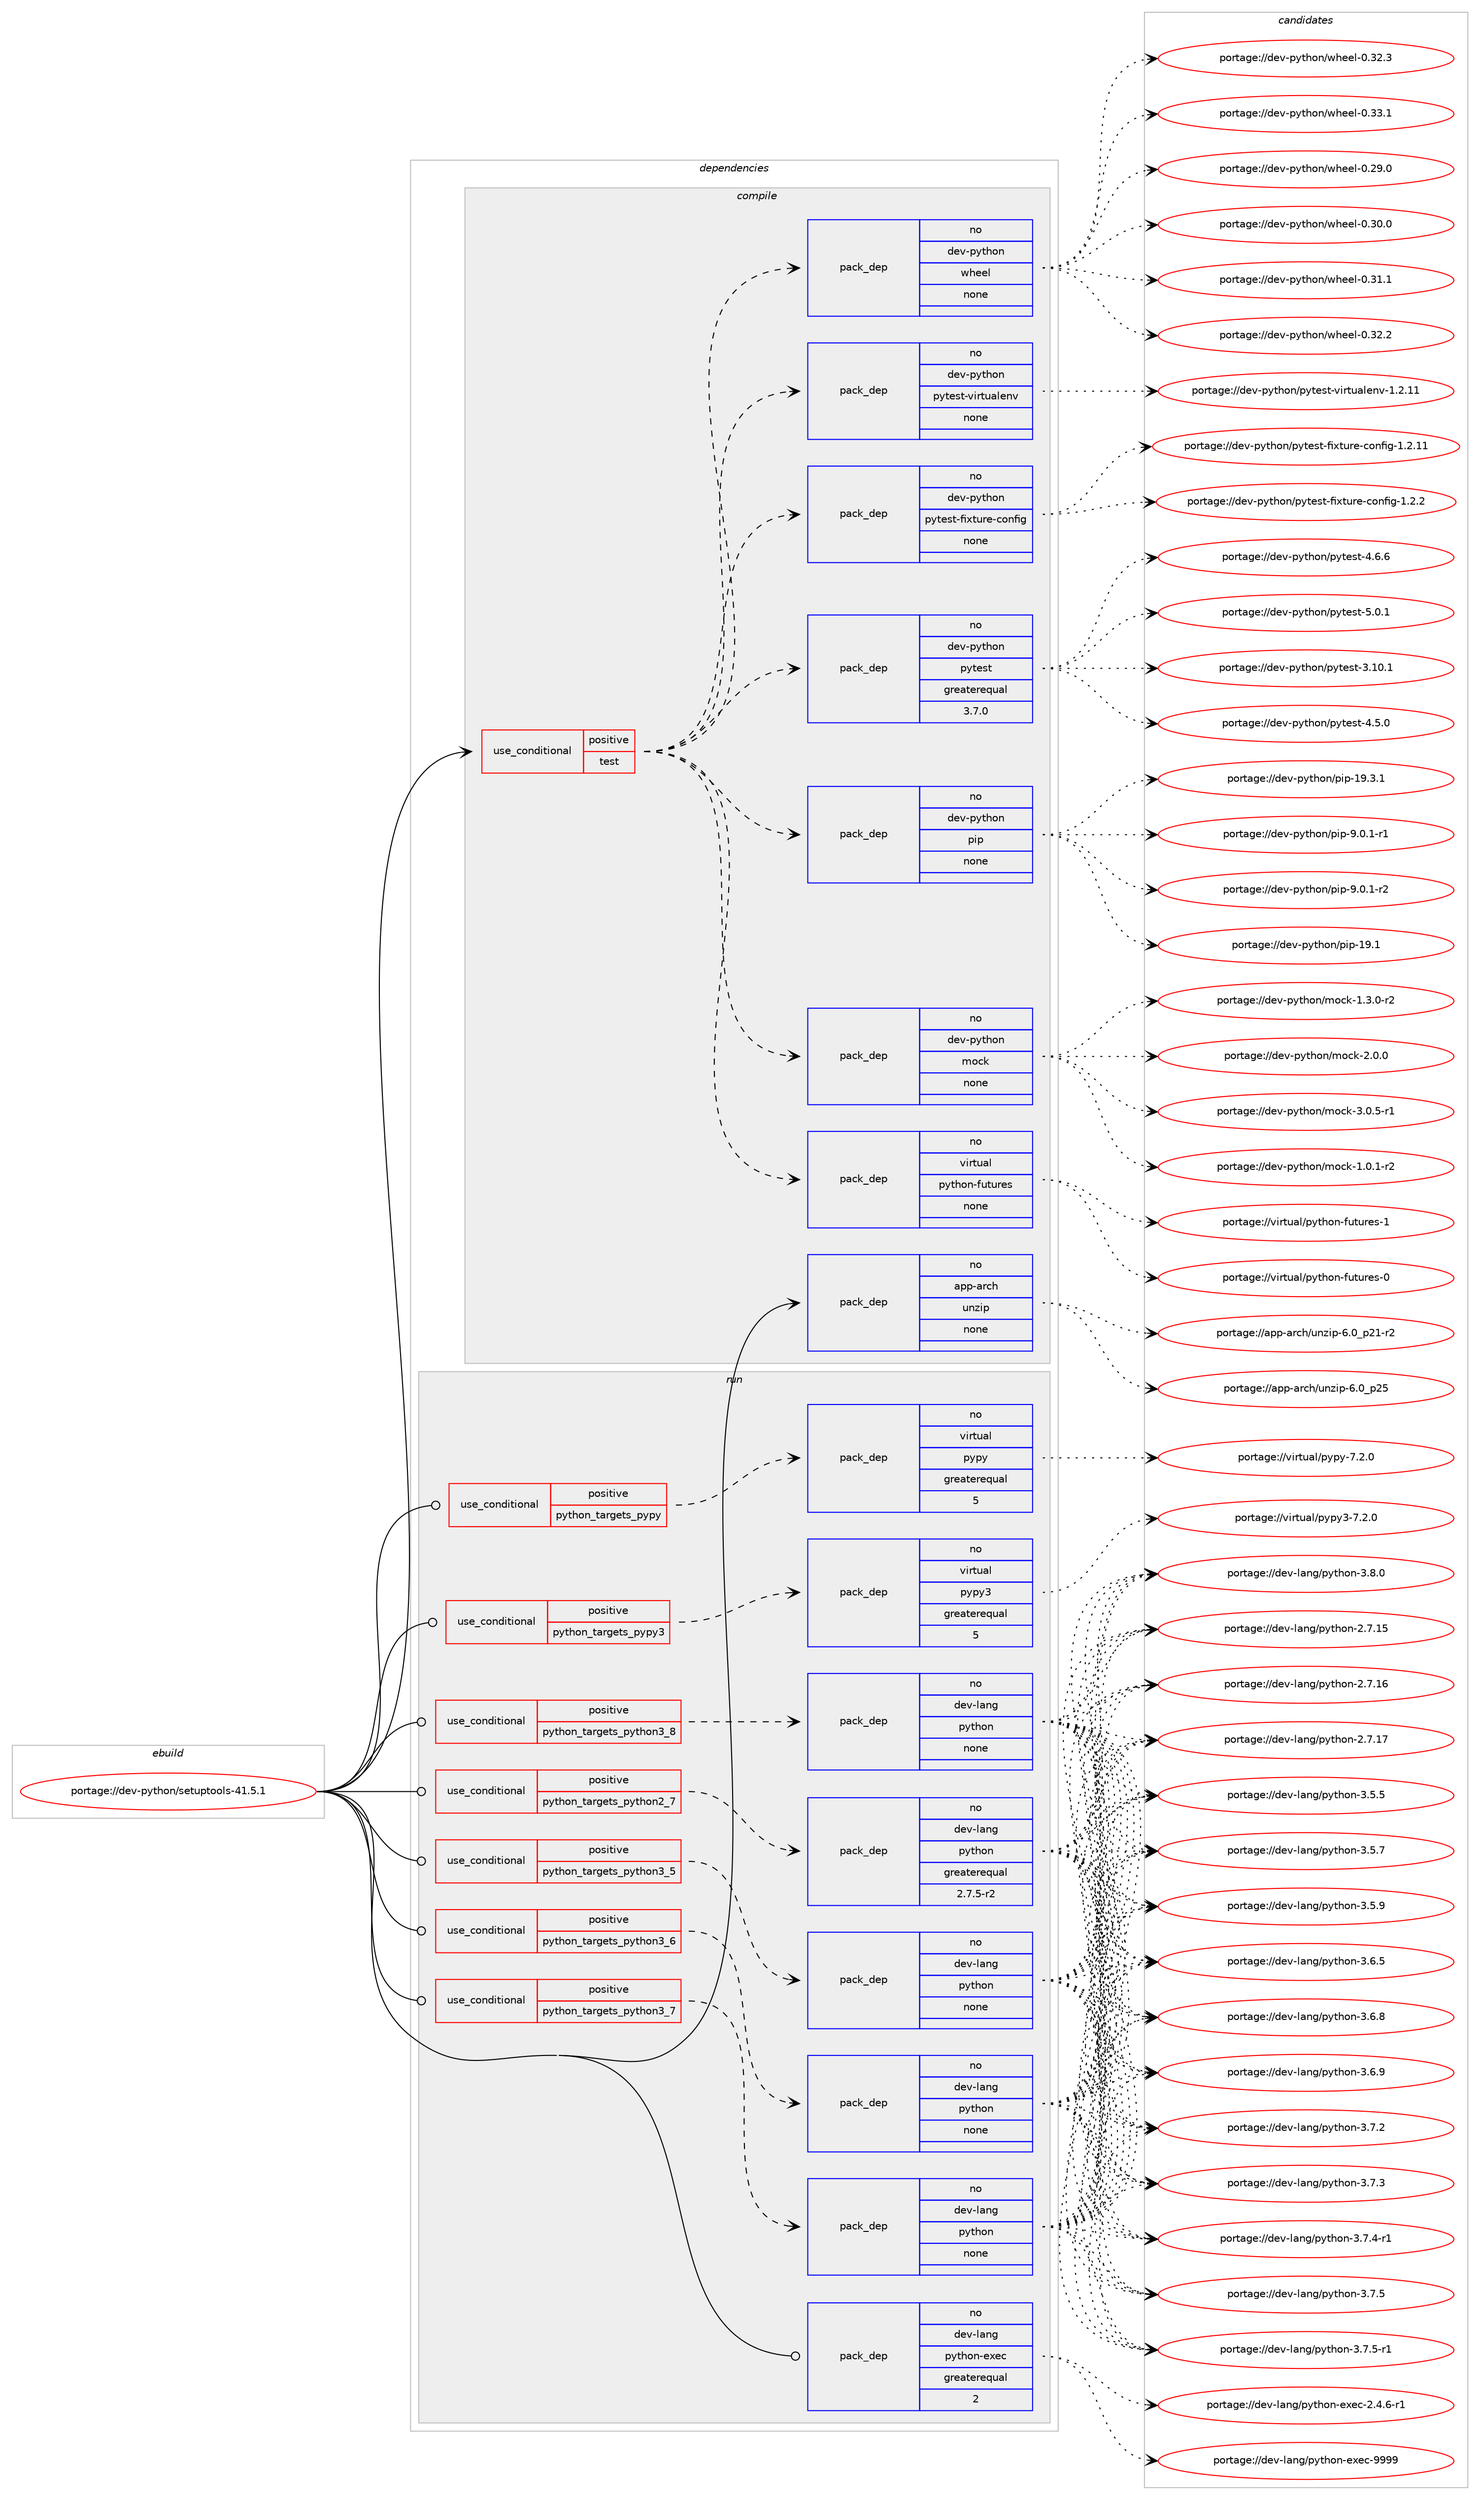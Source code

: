 digraph prolog {

# *************
# Graph options
# *************

newrank=true;
concentrate=true;
compound=true;
graph [rankdir=LR,fontname=Helvetica,fontsize=10,ranksep=1.5];#, ranksep=2.5, nodesep=0.2];
edge  [arrowhead=vee];
node  [fontname=Helvetica,fontsize=10];

# **********
# The ebuild
# **********

subgraph cluster_leftcol {
color=gray;
rank=same;
label=<<i>ebuild</i>>;
id [label="portage://dev-python/setuptools-41.5.1", color=red, width=4, href="../dev-python/setuptools-41.5.1.svg"];
}

# ****************
# The dependencies
# ****************

subgraph cluster_midcol {
color=gray;
label=<<i>dependencies</i>>;
subgraph cluster_compile {
fillcolor="#eeeeee";
style=filled;
label=<<i>compile</i>>;
subgraph cond38545 {
dependency171958 [label=<<TABLE BORDER="0" CELLBORDER="1" CELLSPACING="0" CELLPADDING="4"><TR><TD ROWSPAN="3" CELLPADDING="10">use_conditional</TD></TR><TR><TD>positive</TD></TR><TR><TD>test</TD></TR></TABLE>>, shape=none, color=red];
subgraph pack130010 {
dependency171959 [label=<<TABLE BORDER="0" CELLBORDER="1" CELLSPACING="0" CELLPADDING="4" WIDTH="220"><TR><TD ROWSPAN="6" CELLPADDING="30">pack_dep</TD></TR><TR><TD WIDTH="110">no</TD></TR><TR><TD>dev-python</TD></TR><TR><TD>mock</TD></TR><TR><TD>none</TD></TR><TR><TD></TD></TR></TABLE>>, shape=none, color=blue];
}
dependency171958:e -> dependency171959:w [weight=20,style="dashed",arrowhead="vee"];
subgraph pack130011 {
dependency171960 [label=<<TABLE BORDER="0" CELLBORDER="1" CELLSPACING="0" CELLPADDING="4" WIDTH="220"><TR><TD ROWSPAN="6" CELLPADDING="30">pack_dep</TD></TR><TR><TD WIDTH="110">no</TD></TR><TR><TD>dev-python</TD></TR><TR><TD>pip</TD></TR><TR><TD>none</TD></TR><TR><TD></TD></TR></TABLE>>, shape=none, color=blue];
}
dependency171958:e -> dependency171960:w [weight=20,style="dashed",arrowhead="vee"];
subgraph pack130012 {
dependency171961 [label=<<TABLE BORDER="0" CELLBORDER="1" CELLSPACING="0" CELLPADDING="4" WIDTH="220"><TR><TD ROWSPAN="6" CELLPADDING="30">pack_dep</TD></TR><TR><TD WIDTH="110">no</TD></TR><TR><TD>dev-python</TD></TR><TR><TD>pytest</TD></TR><TR><TD>greaterequal</TD></TR><TR><TD>3.7.0</TD></TR></TABLE>>, shape=none, color=blue];
}
dependency171958:e -> dependency171961:w [weight=20,style="dashed",arrowhead="vee"];
subgraph pack130013 {
dependency171962 [label=<<TABLE BORDER="0" CELLBORDER="1" CELLSPACING="0" CELLPADDING="4" WIDTH="220"><TR><TD ROWSPAN="6" CELLPADDING="30">pack_dep</TD></TR><TR><TD WIDTH="110">no</TD></TR><TR><TD>dev-python</TD></TR><TR><TD>pytest-fixture-config</TD></TR><TR><TD>none</TD></TR><TR><TD></TD></TR></TABLE>>, shape=none, color=blue];
}
dependency171958:e -> dependency171962:w [weight=20,style="dashed",arrowhead="vee"];
subgraph pack130014 {
dependency171963 [label=<<TABLE BORDER="0" CELLBORDER="1" CELLSPACING="0" CELLPADDING="4" WIDTH="220"><TR><TD ROWSPAN="6" CELLPADDING="30">pack_dep</TD></TR><TR><TD WIDTH="110">no</TD></TR><TR><TD>dev-python</TD></TR><TR><TD>pytest-virtualenv</TD></TR><TR><TD>none</TD></TR><TR><TD></TD></TR></TABLE>>, shape=none, color=blue];
}
dependency171958:e -> dependency171963:w [weight=20,style="dashed",arrowhead="vee"];
subgraph pack130015 {
dependency171964 [label=<<TABLE BORDER="0" CELLBORDER="1" CELLSPACING="0" CELLPADDING="4" WIDTH="220"><TR><TD ROWSPAN="6" CELLPADDING="30">pack_dep</TD></TR><TR><TD WIDTH="110">no</TD></TR><TR><TD>dev-python</TD></TR><TR><TD>wheel</TD></TR><TR><TD>none</TD></TR><TR><TD></TD></TR></TABLE>>, shape=none, color=blue];
}
dependency171958:e -> dependency171964:w [weight=20,style="dashed",arrowhead="vee"];
subgraph pack130016 {
dependency171965 [label=<<TABLE BORDER="0" CELLBORDER="1" CELLSPACING="0" CELLPADDING="4" WIDTH="220"><TR><TD ROWSPAN="6" CELLPADDING="30">pack_dep</TD></TR><TR><TD WIDTH="110">no</TD></TR><TR><TD>virtual</TD></TR><TR><TD>python-futures</TD></TR><TR><TD>none</TD></TR><TR><TD></TD></TR></TABLE>>, shape=none, color=blue];
}
dependency171958:e -> dependency171965:w [weight=20,style="dashed",arrowhead="vee"];
}
id:e -> dependency171958:w [weight=20,style="solid",arrowhead="vee"];
subgraph pack130017 {
dependency171966 [label=<<TABLE BORDER="0" CELLBORDER="1" CELLSPACING="0" CELLPADDING="4" WIDTH="220"><TR><TD ROWSPAN="6" CELLPADDING="30">pack_dep</TD></TR><TR><TD WIDTH="110">no</TD></TR><TR><TD>app-arch</TD></TR><TR><TD>unzip</TD></TR><TR><TD>none</TD></TR><TR><TD></TD></TR></TABLE>>, shape=none, color=blue];
}
id:e -> dependency171966:w [weight=20,style="solid",arrowhead="vee"];
}
subgraph cluster_compileandrun {
fillcolor="#eeeeee";
style=filled;
label=<<i>compile and run</i>>;
}
subgraph cluster_run {
fillcolor="#eeeeee";
style=filled;
label=<<i>run</i>>;
subgraph cond38546 {
dependency171967 [label=<<TABLE BORDER="0" CELLBORDER="1" CELLSPACING="0" CELLPADDING="4"><TR><TD ROWSPAN="3" CELLPADDING="10">use_conditional</TD></TR><TR><TD>positive</TD></TR><TR><TD>python_targets_pypy</TD></TR></TABLE>>, shape=none, color=red];
subgraph pack130018 {
dependency171968 [label=<<TABLE BORDER="0" CELLBORDER="1" CELLSPACING="0" CELLPADDING="4" WIDTH="220"><TR><TD ROWSPAN="6" CELLPADDING="30">pack_dep</TD></TR><TR><TD WIDTH="110">no</TD></TR><TR><TD>virtual</TD></TR><TR><TD>pypy</TD></TR><TR><TD>greaterequal</TD></TR><TR><TD>5</TD></TR></TABLE>>, shape=none, color=blue];
}
dependency171967:e -> dependency171968:w [weight=20,style="dashed",arrowhead="vee"];
}
id:e -> dependency171967:w [weight=20,style="solid",arrowhead="odot"];
subgraph cond38547 {
dependency171969 [label=<<TABLE BORDER="0" CELLBORDER="1" CELLSPACING="0" CELLPADDING="4"><TR><TD ROWSPAN="3" CELLPADDING="10">use_conditional</TD></TR><TR><TD>positive</TD></TR><TR><TD>python_targets_pypy3</TD></TR></TABLE>>, shape=none, color=red];
subgraph pack130019 {
dependency171970 [label=<<TABLE BORDER="0" CELLBORDER="1" CELLSPACING="0" CELLPADDING="4" WIDTH="220"><TR><TD ROWSPAN="6" CELLPADDING="30">pack_dep</TD></TR><TR><TD WIDTH="110">no</TD></TR><TR><TD>virtual</TD></TR><TR><TD>pypy3</TD></TR><TR><TD>greaterequal</TD></TR><TR><TD>5</TD></TR></TABLE>>, shape=none, color=blue];
}
dependency171969:e -> dependency171970:w [weight=20,style="dashed",arrowhead="vee"];
}
id:e -> dependency171969:w [weight=20,style="solid",arrowhead="odot"];
subgraph cond38548 {
dependency171971 [label=<<TABLE BORDER="0" CELLBORDER="1" CELLSPACING="0" CELLPADDING="4"><TR><TD ROWSPAN="3" CELLPADDING="10">use_conditional</TD></TR><TR><TD>positive</TD></TR><TR><TD>python_targets_python2_7</TD></TR></TABLE>>, shape=none, color=red];
subgraph pack130020 {
dependency171972 [label=<<TABLE BORDER="0" CELLBORDER="1" CELLSPACING="0" CELLPADDING="4" WIDTH="220"><TR><TD ROWSPAN="6" CELLPADDING="30">pack_dep</TD></TR><TR><TD WIDTH="110">no</TD></TR><TR><TD>dev-lang</TD></TR><TR><TD>python</TD></TR><TR><TD>greaterequal</TD></TR><TR><TD>2.7.5-r2</TD></TR></TABLE>>, shape=none, color=blue];
}
dependency171971:e -> dependency171972:w [weight=20,style="dashed",arrowhead="vee"];
}
id:e -> dependency171971:w [weight=20,style="solid",arrowhead="odot"];
subgraph cond38549 {
dependency171973 [label=<<TABLE BORDER="0" CELLBORDER="1" CELLSPACING="0" CELLPADDING="4"><TR><TD ROWSPAN="3" CELLPADDING="10">use_conditional</TD></TR><TR><TD>positive</TD></TR><TR><TD>python_targets_python3_5</TD></TR></TABLE>>, shape=none, color=red];
subgraph pack130021 {
dependency171974 [label=<<TABLE BORDER="0" CELLBORDER="1" CELLSPACING="0" CELLPADDING="4" WIDTH="220"><TR><TD ROWSPAN="6" CELLPADDING="30">pack_dep</TD></TR><TR><TD WIDTH="110">no</TD></TR><TR><TD>dev-lang</TD></TR><TR><TD>python</TD></TR><TR><TD>none</TD></TR><TR><TD></TD></TR></TABLE>>, shape=none, color=blue];
}
dependency171973:e -> dependency171974:w [weight=20,style="dashed",arrowhead="vee"];
}
id:e -> dependency171973:w [weight=20,style="solid",arrowhead="odot"];
subgraph cond38550 {
dependency171975 [label=<<TABLE BORDER="0" CELLBORDER="1" CELLSPACING="0" CELLPADDING="4"><TR><TD ROWSPAN="3" CELLPADDING="10">use_conditional</TD></TR><TR><TD>positive</TD></TR><TR><TD>python_targets_python3_6</TD></TR></TABLE>>, shape=none, color=red];
subgraph pack130022 {
dependency171976 [label=<<TABLE BORDER="0" CELLBORDER="1" CELLSPACING="0" CELLPADDING="4" WIDTH="220"><TR><TD ROWSPAN="6" CELLPADDING="30">pack_dep</TD></TR><TR><TD WIDTH="110">no</TD></TR><TR><TD>dev-lang</TD></TR><TR><TD>python</TD></TR><TR><TD>none</TD></TR><TR><TD></TD></TR></TABLE>>, shape=none, color=blue];
}
dependency171975:e -> dependency171976:w [weight=20,style="dashed",arrowhead="vee"];
}
id:e -> dependency171975:w [weight=20,style="solid",arrowhead="odot"];
subgraph cond38551 {
dependency171977 [label=<<TABLE BORDER="0" CELLBORDER="1" CELLSPACING="0" CELLPADDING="4"><TR><TD ROWSPAN="3" CELLPADDING="10">use_conditional</TD></TR><TR><TD>positive</TD></TR><TR><TD>python_targets_python3_7</TD></TR></TABLE>>, shape=none, color=red];
subgraph pack130023 {
dependency171978 [label=<<TABLE BORDER="0" CELLBORDER="1" CELLSPACING="0" CELLPADDING="4" WIDTH="220"><TR><TD ROWSPAN="6" CELLPADDING="30">pack_dep</TD></TR><TR><TD WIDTH="110">no</TD></TR><TR><TD>dev-lang</TD></TR><TR><TD>python</TD></TR><TR><TD>none</TD></TR><TR><TD></TD></TR></TABLE>>, shape=none, color=blue];
}
dependency171977:e -> dependency171978:w [weight=20,style="dashed",arrowhead="vee"];
}
id:e -> dependency171977:w [weight=20,style="solid",arrowhead="odot"];
subgraph cond38552 {
dependency171979 [label=<<TABLE BORDER="0" CELLBORDER="1" CELLSPACING="0" CELLPADDING="4"><TR><TD ROWSPAN="3" CELLPADDING="10">use_conditional</TD></TR><TR><TD>positive</TD></TR><TR><TD>python_targets_python3_8</TD></TR></TABLE>>, shape=none, color=red];
subgraph pack130024 {
dependency171980 [label=<<TABLE BORDER="0" CELLBORDER="1" CELLSPACING="0" CELLPADDING="4" WIDTH="220"><TR><TD ROWSPAN="6" CELLPADDING="30">pack_dep</TD></TR><TR><TD WIDTH="110">no</TD></TR><TR><TD>dev-lang</TD></TR><TR><TD>python</TD></TR><TR><TD>none</TD></TR><TR><TD></TD></TR></TABLE>>, shape=none, color=blue];
}
dependency171979:e -> dependency171980:w [weight=20,style="dashed",arrowhead="vee"];
}
id:e -> dependency171979:w [weight=20,style="solid",arrowhead="odot"];
subgraph pack130025 {
dependency171981 [label=<<TABLE BORDER="0" CELLBORDER="1" CELLSPACING="0" CELLPADDING="4" WIDTH="220"><TR><TD ROWSPAN="6" CELLPADDING="30">pack_dep</TD></TR><TR><TD WIDTH="110">no</TD></TR><TR><TD>dev-lang</TD></TR><TR><TD>python-exec</TD></TR><TR><TD>greaterequal</TD></TR><TR><TD>2</TD></TR></TABLE>>, shape=none, color=blue];
}
id:e -> dependency171981:w [weight=20,style="solid",arrowhead="odot"];
}
}

# **************
# The candidates
# **************

subgraph cluster_choices {
rank=same;
color=gray;
label=<<i>candidates</i>>;

subgraph choice130010 {
color=black;
nodesep=1;
choiceportage1001011184511212111610411111047109111991074549464846494511450 [label="portage://dev-python/mock-1.0.1-r2", color=red, width=4,href="../dev-python/mock-1.0.1-r2.svg"];
choiceportage1001011184511212111610411111047109111991074549465146484511450 [label="portage://dev-python/mock-1.3.0-r2", color=red, width=4,href="../dev-python/mock-1.3.0-r2.svg"];
choiceportage100101118451121211161041111104710911199107455046484648 [label="portage://dev-python/mock-2.0.0", color=red, width=4,href="../dev-python/mock-2.0.0.svg"];
choiceportage1001011184511212111610411111047109111991074551464846534511449 [label="portage://dev-python/mock-3.0.5-r1", color=red, width=4,href="../dev-python/mock-3.0.5-r1.svg"];
dependency171959:e -> choiceportage1001011184511212111610411111047109111991074549464846494511450:w [style=dotted,weight="100"];
dependency171959:e -> choiceportage1001011184511212111610411111047109111991074549465146484511450:w [style=dotted,weight="100"];
dependency171959:e -> choiceportage100101118451121211161041111104710911199107455046484648:w [style=dotted,weight="100"];
dependency171959:e -> choiceportage1001011184511212111610411111047109111991074551464846534511449:w [style=dotted,weight="100"];
}
subgraph choice130011 {
color=black;
nodesep=1;
choiceportage10010111845112121116104111110471121051124549574649 [label="portage://dev-python/pip-19.1", color=red, width=4,href="../dev-python/pip-19.1.svg"];
choiceportage100101118451121211161041111104711210511245495746514649 [label="portage://dev-python/pip-19.3.1", color=red, width=4,href="../dev-python/pip-19.3.1.svg"];
choiceportage10010111845112121116104111110471121051124557464846494511449 [label="portage://dev-python/pip-9.0.1-r1", color=red, width=4,href="../dev-python/pip-9.0.1-r1.svg"];
choiceportage10010111845112121116104111110471121051124557464846494511450 [label="portage://dev-python/pip-9.0.1-r2", color=red, width=4,href="../dev-python/pip-9.0.1-r2.svg"];
dependency171960:e -> choiceportage10010111845112121116104111110471121051124549574649:w [style=dotted,weight="100"];
dependency171960:e -> choiceportage100101118451121211161041111104711210511245495746514649:w [style=dotted,weight="100"];
dependency171960:e -> choiceportage10010111845112121116104111110471121051124557464846494511449:w [style=dotted,weight="100"];
dependency171960:e -> choiceportage10010111845112121116104111110471121051124557464846494511450:w [style=dotted,weight="100"];
}
subgraph choice130012 {
color=black;
nodesep=1;
choiceportage100101118451121211161041111104711212111610111511645514649484649 [label="portage://dev-python/pytest-3.10.1", color=red, width=4,href="../dev-python/pytest-3.10.1.svg"];
choiceportage1001011184511212111610411111047112121116101115116455246534648 [label="portage://dev-python/pytest-4.5.0", color=red, width=4,href="../dev-python/pytest-4.5.0.svg"];
choiceportage1001011184511212111610411111047112121116101115116455246544654 [label="portage://dev-python/pytest-4.6.6", color=red, width=4,href="../dev-python/pytest-4.6.6.svg"];
choiceportage1001011184511212111610411111047112121116101115116455346484649 [label="portage://dev-python/pytest-5.0.1", color=red, width=4,href="../dev-python/pytest-5.0.1.svg"];
dependency171961:e -> choiceportage100101118451121211161041111104711212111610111511645514649484649:w [style=dotted,weight="100"];
dependency171961:e -> choiceportage1001011184511212111610411111047112121116101115116455246534648:w [style=dotted,weight="100"];
dependency171961:e -> choiceportage1001011184511212111610411111047112121116101115116455246544654:w [style=dotted,weight="100"];
dependency171961:e -> choiceportage1001011184511212111610411111047112121116101115116455346484649:w [style=dotted,weight="100"];
}
subgraph choice130013 {
color=black;
nodesep=1;
choiceportage100101118451121211161041111104711212111610111511645102105120116117114101459911111010210510345494650464949 [label="portage://dev-python/pytest-fixture-config-1.2.11", color=red, width=4,href="../dev-python/pytest-fixture-config-1.2.11.svg"];
choiceportage1001011184511212111610411111047112121116101115116451021051201161171141014599111110102105103454946504650 [label="portage://dev-python/pytest-fixture-config-1.2.2", color=red, width=4,href="../dev-python/pytest-fixture-config-1.2.2.svg"];
dependency171962:e -> choiceportage100101118451121211161041111104711212111610111511645102105120116117114101459911111010210510345494650464949:w [style=dotted,weight="100"];
dependency171962:e -> choiceportage1001011184511212111610411111047112121116101115116451021051201161171141014599111110102105103454946504650:w [style=dotted,weight="100"];
}
subgraph choice130014 {
color=black;
nodesep=1;
choiceportage1001011184511212111610411111047112121116101115116451181051141161179710810111011845494650464949 [label="portage://dev-python/pytest-virtualenv-1.2.11", color=red, width=4,href="../dev-python/pytest-virtualenv-1.2.11.svg"];
dependency171963:e -> choiceportage1001011184511212111610411111047112121116101115116451181051141161179710810111011845494650464949:w [style=dotted,weight="100"];
}
subgraph choice130015 {
color=black;
nodesep=1;
choiceportage100101118451121211161041111104711910410110110845484650574648 [label="portage://dev-python/wheel-0.29.0", color=red, width=4,href="../dev-python/wheel-0.29.0.svg"];
choiceportage100101118451121211161041111104711910410110110845484651484648 [label="portage://dev-python/wheel-0.30.0", color=red, width=4,href="../dev-python/wheel-0.30.0.svg"];
choiceportage100101118451121211161041111104711910410110110845484651494649 [label="portage://dev-python/wheel-0.31.1", color=red, width=4,href="../dev-python/wheel-0.31.1.svg"];
choiceportage100101118451121211161041111104711910410110110845484651504650 [label="portage://dev-python/wheel-0.32.2", color=red, width=4,href="../dev-python/wheel-0.32.2.svg"];
choiceportage100101118451121211161041111104711910410110110845484651504651 [label="portage://dev-python/wheel-0.32.3", color=red, width=4,href="../dev-python/wheel-0.32.3.svg"];
choiceportage100101118451121211161041111104711910410110110845484651514649 [label="portage://dev-python/wheel-0.33.1", color=red, width=4,href="../dev-python/wheel-0.33.1.svg"];
dependency171964:e -> choiceportage100101118451121211161041111104711910410110110845484650574648:w [style=dotted,weight="100"];
dependency171964:e -> choiceportage100101118451121211161041111104711910410110110845484651484648:w [style=dotted,weight="100"];
dependency171964:e -> choiceportage100101118451121211161041111104711910410110110845484651494649:w [style=dotted,weight="100"];
dependency171964:e -> choiceportage100101118451121211161041111104711910410110110845484651504650:w [style=dotted,weight="100"];
dependency171964:e -> choiceportage100101118451121211161041111104711910410110110845484651504651:w [style=dotted,weight="100"];
dependency171964:e -> choiceportage100101118451121211161041111104711910410110110845484651514649:w [style=dotted,weight="100"];
}
subgraph choice130016 {
color=black;
nodesep=1;
choiceportage1181051141161179710847112121116104111110451021171161171141011154548 [label="portage://virtual/python-futures-0", color=red, width=4,href="../virtual/python-futures-0.svg"];
choiceportage1181051141161179710847112121116104111110451021171161171141011154549 [label="portage://virtual/python-futures-1", color=red, width=4,href="../virtual/python-futures-1.svg"];
dependency171965:e -> choiceportage1181051141161179710847112121116104111110451021171161171141011154548:w [style=dotted,weight="100"];
dependency171965:e -> choiceportage1181051141161179710847112121116104111110451021171161171141011154549:w [style=dotted,weight="100"];
}
subgraph choice130017 {
color=black;
nodesep=1;
choiceportage9711211245971149910447117110122105112455446489511250494511450 [label="portage://app-arch/unzip-6.0_p21-r2", color=red, width=4,href="../app-arch/unzip-6.0_p21-r2.svg"];
choiceportage971121124597114991044711711012210511245544648951125053 [label="portage://app-arch/unzip-6.0_p25", color=red, width=4,href="../app-arch/unzip-6.0_p25.svg"];
dependency171966:e -> choiceportage9711211245971149910447117110122105112455446489511250494511450:w [style=dotted,weight="100"];
dependency171966:e -> choiceportage971121124597114991044711711012210511245544648951125053:w [style=dotted,weight="100"];
}
subgraph choice130018 {
color=black;
nodesep=1;
choiceportage1181051141161179710847112121112121455546504648 [label="portage://virtual/pypy-7.2.0", color=red, width=4,href="../virtual/pypy-7.2.0.svg"];
dependency171968:e -> choiceportage1181051141161179710847112121112121455546504648:w [style=dotted,weight="100"];
}
subgraph choice130019 {
color=black;
nodesep=1;
choiceportage118105114116117971084711212111212151455546504648 [label="portage://virtual/pypy3-7.2.0", color=red, width=4,href="../virtual/pypy3-7.2.0.svg"];
dependency171970:e -> choiceportage118105114116117971084711212111212151455546504648:w [style=dotted,weight="100"];
}
subgraph choice130020 {
color=black;
nodesep=1;
choiceportage10010111845108971101034711212111610411111045504655464953 [label="portage://dev-lang/python-2.7.15", color=red, width=4,href="../dev-lang/python-2.7.15.svg"];
choiceportage10010111845108971101034711212111610411111045504655464954 [label="portage://dev-lang/python-2.7.16", color=red, width=4,href="../dev-lang/python-2.7.16.svg"];
choiceportage10010111845108971101034711212111610411111045504655464955 [label="portage://dev-lang/python-2.7.17", color=red, width=4,href="../dev-lang/python-2.7.17.svg"];
choiceportage100101118451089711010347112121116104111110455146534653 [label="portage://dev-lang/python-3.5.5", color=red, width=4,href="../dev-lang/python-3.5.5.svg"];
choiceportage100101118451089711010347112121116104111110455146534655 [label="portage://dev-lang/python-3.5.7", color=red, width=4,href="../dev-lang/python-3.5.7.svg"];
choiceportage100101118451089711010347112121116104111110455146534657 [label="portage://dev-lang/python-3.5.9", color=red, width=4,href="../dev-lang/python-3.5.9.svg"];
choiceportage100101118451089711010347112121116104111110455146544653 [label="portage://dev-lang/python-3.6.5", color=red, width=4,href="../dev-lang/python-3.6.5.svg"];
choiceportage100101118451089711010347112121116104111110455146544656 [label="portage://dev-lang/python-3.6.8", color=red, width=4,href="../dev-lang/python-3.6.8.svg"];
choiceportage100101118451089711010347112121116104111110455146544657 [label="portage://dev-lang/python-3.6.9", color=red, width=4,href="../dev-lang/python-3.6.9.svg"];
choiceportage100101118451089711010347112121116104111110455146554650 [label="portage://dev-lang/python-3.7.2", color=red, width=4,href="../dev-lang/python-3.7.2.svg"];
choiceportage100101118451089711010347112121116104111110455146554651 [label="portage://dev-lang/python-3.7.3", color=red, width=4,href="../dev-lang/python-3.7.3.svg"];
choiceportage1001011184510897110103471121211161041111104551465546524511449 [label="portage://dev-lang/python-3.7.4-r1", color=red, width=4,href="../dev-lang/python-3.7.4-r1.svg"];
choiceportage100101118451089711010347112121116104111110455146554653 [label="portage://dev-lang/python-3.7.5", color=red, width=4,href="../dev-lang/python-3.7.5.svg"];
choiceportage1001011184510897110103471121211161041111104551465546534511449 [label="portage://dev-lang/python-3.7.5-r1", color=red, width=4,href="../dev-lang/python-3.7.5-r1.svg"];
choiceportage100101118451089711010347112121116104111110455146564648 [label="portage://dev-lang/python-3.8.0", color=red, width=4,href="../dev-lang/python-3.8.0.svg"];
dependency171972:e -> choiceportage10010111845108971101034711212111610411111045504655464953:w [style=dotted,weight="100"];
dependency171972:e -> choiceportage10010111845108971101034711212111610411111045504655464954:w [style=dotted,weight="100"];
dependency171972:e -> choiceportage10010111845108971101034711212111610411111045504655464955:w [style=dotted,weight="100"];
dependency171972:e -> choiceportage100101118451089711010347112121116104111110455146534653:w [style=dotted,weight="100"];
dependency171972:e -> choiceportage100101118451089711010347112121116104111110455146534655:w [style=dotted,weight="100"];
dependency171972:e -> choiceportage100101118451089711010347112121116104111110455146534657:w [style=dotted,weight="100"];
dependency171972:e -> choiceportage100101118451089711010347112121116104111110455146544653:w [style=dotted,weight="100"];
dependency171972:e -> choiceportage100101118451089711010347112121116104111110455146544656:w [style=dotted,weight="100"];
dependency171972:e -> choiceportage100101118451089711010347112121116104111110455146544657:w [style=dotted,weight="100"];
dependency171972:e -> choiceportage100101118451089711010347112121116104111110455146554650:w [style=dotted,weight="100"];
dependency171972:e -> choiceportage100101118451089711010347112121116104111110455146554651:w [style=dotted,weight="100"];
dependency171972:e -> choiceportage1001011184510897110103471121211161041111104551465546524511449:w [style=dotted,weight="100"];
dependency171972:e -> choiceportage100101118451089711010347112121116104111110455146554653:w [style=dotted,weight="100"];
dependency171972:e -> choiceportage1001011184510897110103471121211161041111104551465546534511449:w [style=dotted,weight="100"];
dependency171972:e -> choiceportage100101118451089711010347112121116104111110455146564648:w [style=dotted,weight="100"];
}
subgraph choice130021 {
color=black;
nodesep=1;
choiceportage10010111845108971101034711212111610411111045504655464953 [label="portage://dev-lang/python-2.7.15", color=red, width=4,href="../dev-lang/python-2.7.15.svg"];
choiceportage10010111845108971101034711212111610411111045504655464954 [label="portage://dev-lang/python-2.7.16", color=red, width=4,href="../dev-lang/python-2.7.16.svg"];
choiceportage10010111845108971101034711212111610411111045504655464955 [label="portage://dev-lang/python-2.7.17", color=red, width=4,href="../dev-lang/python-2.7.17.svg"];
choiceportage100101118451089711010347112121116104111110455146534653 [label="portage://dev-lang/python-3.5.5", color=red, width=4,href="../dev-lang/python-3.5.5.svg"];
choiceportage100101118451089711010347112121116104111110455146534655 [label="portage://dev-lang/python-3.5.7", color=red, width=4,href="../dev-lang/python-3.5.7.svg"];
choiceportage100101118451089711010347112121116104111110455146534657 [label="portage://dev-lang/python-3.5.9", color=red, width=4,href="../dev-lang/python-3.5.9.svg"];
choiceportage100101118451089711010347112121116104111110455146544653 [label="portage://dev-lang/python-3.6.5", color=red, width=4,href="../dev-lang/python-3.6.5.svg"];
choiceportage100101118451089711010347112121116104111110455146544656 [label="portage://dev-lang/python-3.6.8", color=red, width=4,href="../dev-lang/python-3.6.8.svg"];
choiceportage100101118451089711010347112121116104111110455146544657 [label="portage://dev-lang/python-3.6.9", color=red, width=4,href="../dev-lang/python-3.6.9.svg"];
choiceportage100101118451089711010347112121116104111110455146554650 [label="portage://dev-lang/python-3.7.2", color=red, width=4,href="../dev-lang/python-3.7.2.svg"];
choiceportage100101118451089711010347112121116104111110455146554651 [label="portage://dev-lang/python-3.7.3", color=red, width=4,href="../dev-lang/python-3.7.3.svg"];
choiceportage1001011184510897110103471121211161041111104551465546524511449 [label="portage://dev-lang/python-3.7.4-r1", color=red, width=4,href="../dev-lang/python-3.7.4-r1.svg"];
choiceportage100101118451089711010347112121116104111110455146554653 [label="portage://dev-lang/python-3.7.5", color=red, width=4,href="../dev-lang/python-3.7.5.svg"];
choiceportage1001011184510897110103471121211161041111104551465546534511449 [label="portage://dev-lang/python-3.7.5-r1", color=red, width=4,href="../dev-lang/python-3.7.5-r1.svg"];
choiceportage100101118451089711010347112121116104111110455146564648 [label="portage://dev-lang/python-3.8.0", color=red, width=4,href="../dev-lang/python-3.8.0.svg"];
dependency171974:e -> choiceportage10010111845108971101034711212111610411111045504655464953:w [style=dotted,weight="100"];
dependency171974:e -> choiceportage10010111845108971101034711212111610411111045504655464954:w [style=dotted,weight="100"];
dependency171974:e -> choiceportage10010111845108971101034711212111610411111045504655464955:w [style=dotted,weight="100"];
dependency171974:e -> choiceportage100101118451089711010347112121116104111110455146534653:w [style=dotted,weight="100"];
dependency171974:e -> choiceportage100101118451089711010347112121116104111110455146534655:w [style=dotted,weight="100"];
dependency171974:e -> choiceportage100101118451089711010347112121116104111110455146534657:w [style=dotted,weight="100"];
dependency171974:e -> choiceportage100101118451089711010347112121116104111110455146544653:w [style=dotted,weight="100"];
dependency171974:e -> choiceportage100101118451089711010347112121116104111110455146544656:w [style=dotted,weight="100"];
dependency171974:e -> choiceportage100101118451089711010347112121116104111110455146544657:w [style=dotted,weight="100"];
dependency171974:e -> choiceportage100101118451089711010347112121116104111110455146554650:w [style=dotted,weight="100"];
dependency171974:e -> choiceportage100101118451089711010347112121116104111110455146554651:w [style=dotted,weight="100"];
dependency171974:e -> choiceportage1001011184510897110103471121211161041111104551465546524511449:w [style=dotted,weight="100"];
dependency171974:e -> choiceportage100101118451089711010347112121116104111110455146554653:w [style=dotted,weight="100"];
dependency171974:e -> choiceportage1001011184510897110103471121211161041111104551465546534511449:w [style=dotted,weight="100"];
dependency171974:e -> choiceportage100101118451089711010347112121116104111110455146564648:w [style=dotted,weight="100"];
}
subgraph choice130022 {
color=black;
nodesep=1;
choiceportage10010111845108971101034711212111610411111045504655464953 [label="portage://dev-lang/python-2.7.15", color=red, width=4,href="../dev-lang/python-2.7.15.svg"];
choiceportage10010111845108971101034711212111610411111045504655464954 [label="portage://dev-lang/python-2.7.16", color=red, width=4,href="../dev-lang/python-2.7.16.svg"];
choiceportage10010111845108971101034711212111610411111045504655464955 [label="portage://dev-lang/python-2.7.17", color=red, width=4,href="../dev-lang/python-2.7.17.svg"];
choiceportage100101118451089711010347112121116104111110455146534653 [label="portage://dev-lang/python-3.5.5", color=red, width=4,href="../dev-lang/python-3.5.5.svg"];
choiceportage100101118451089711010347112121116104111110455146534655 [label="portage://dev-lang/python-3.5.7", color=red, width=4,href="../dev-lang/python-3.5.7.svg"];
choiceportage100101118451089711010347112121116104111110455146534657 [label="portage://dev-lang/python-3.5.9", color=red, width=4,href="../dev-lang/python-3.5.9.svg"];
choiceportage100101118451089711010347112121116104111110455146544653 [label="portage://dev-lang/python-3.6.5", color=red, width=4,href="../dev-lang/python-3.6.5.svg"];
choiceportage100101118451089711010347112121116104111110455146544656 [label="portage://dev-lang/python-3.6.8", color=red, width=4,href="../dev-lang/python-3.6.8.svg"];
choiceportage100101118451089711010347112121116104111110455146544657 [label="portage://dev-lang/python-3.6.9", color=red, width=4,href="../dev-lang/python-3.6.9.svg"];
choiceportage100101118451089711010347112121116104111110455146554650 [label="portage://dev-lang/python-3.7.2", color=red, width=4,href="../dev-lang/python-3.7.2.svg"];
choiceportage100101118451089711010347112121116104111110455146554651 [label="portage://dev-lang/python-3.7.3", color=red, width=4,href="../dev-lang/python-3.7.3.svg"];
choiceportage1001011184510897110103471121211161041111104551465546524511449 [label="portage://dev-lang/python-3.7.4-r1", color=red, width=4,href="../dev-lang/python-3.7.4-r1.svg"];
choiceportage100101118451089711010347112121116104111110455146554653 [label="portage://dev-lang/python-3.7.5", color=red, width=4,href="../dev-lang/python-3.7.5.svg"];
choiceportage1001011184510897110103471121211161041111104551465546534511449 [label="portage://dev-lang/python-3.7.5-r1", color=red, width=4,href="../dev-lang/python-3.7.5-r1.svg"];
choiceportage100101118451089711010347112121116104111110455146564648 [label="portage://dev-lang/python-3.8.0", color=red, width=4,href="../dev-lang/python-3.8.0.svg"];
dependency171976:e -> choiceportage10010111845108971101034711212111610411111045504655464953:w [style=dotted,weight="100"];
dependency171976:e -> choiceportage10010111845108971101034711212111610411111045504655464954:w [style=dotted,weight="100"];
dependency171976:e -> choiceportage10010111845108971101034711212111610411111045504655464955:w [style=dotted,weight="100"];
dependency171976:e -> choiceportage100101118451089711010347112121116104111110455146534653:w [style=dotted,weight="100"];
dependency171976:e -> choiceportage100101118451089711010347112121116104111110455146534655:w [style=dotted,weight="100"];
dependency171976:e -> choiceportage100101118451089711010347112121116104111110455146534657:w [style=dotted,weight="100"];
dependency171976:e -> choiceportage100101118451089711010347112121116104111110455146544653:w [style=dotted,weight="100"];
dependency171976:e -> choiceportage100101118451089711010347112121116104111110455146544656:w [style=dotted,weight="100"];
dependency171976:e -> choiceportage100101118451089711010347112121116104111110455146544657:w [style=dotted,weight="100"];
dependency171976:e -> choiceportage100101118451089711010347112121116104111110455146554650:w [style=dotted,weight="100"];
dependency171976:e -> choiceportage100101118451089711010347112121116104111110455146554651:w [style=dotted,weight="100"];
dependency171976:e -> choiceportage1001011184510897110103471121211161041111104551465546524511449:w [style=dotted,weight="100"];
dependency171976:e -> choiceportage100101118451089711010347112121116104111110455146554653:w [style=dotted,weight="100"];
dependency171976:e -> choiceportage1001011184510897110103471121211161041111104551465546534511449:w [style=dotted,weight="100"];
dependency171976:e -> choiceportage100101118451089711010347112121116104111110455146564648:w [style=dotted,weight="100"];
}
subgraph choice130023 {
color=black;
nodesep=1;
choiceportage10010111845108971101034711212111610411111045504655464953 [label="portage://dev-lang/python-2.7.15", color=red, width=4,href="../dev-lang/python-2.7.15.svg"];
choiceportage10010111845108971101034711212111610411111045504655464954 [label="portage://dev-lang/python-2.7.16", color=red, width=4,href="../dev-lang/python-2.7.16.svg"];
choiceportage10010111845108971101034711212111610411111045504655464955 [label="portage://dev-lang/python-2.7.17", color=red, width=4,href="../dev-lang/python-2.7.17.svg"];
choiceportage100101118451089711010347112121116104111110455146534653 [label="portage://dev-lang/python-3.5.5", color=red, width=4,href="../dev-lang/python-3.5.5.svg"];
choiceportage100101118451089711010347112121116104111110455146534655 [label="portage://dev-lang/python-3.5.7", color=red, width=4,href="../dev-lang/python-3.5.7.svg"];
choiceportage100101118451089711010347112121116104111110455146534657 [label="portage://dev-lang/python-3.5.9", color=red, width=4,href="../dev-lang/python-3.5.9.svg"];
choiceportage100101118451089711010347112121116104111110455146544653 [label="portage://dev-lang/python-3.6.5", color=red, width=4,href="../dev-lang/python-3.6.5.svg"];
choiceportage100101118451089711010347112121116104111110455146544656 [label="portage://dev-lang/python-3.6.8", color=red, width=4,href="../dev-lang/python-3.6.8.svg"];
choiceportage100101118451089711010347112121116104111110455146544657 [label="portage://dev-lang/python-3.6.9", color=red, width=4,href="../dev-lang/python-3.6.9.svg"];
choiceportage100101118451089711010347112121116104111110455146554650 [label="portage://dev-lang/python-3.7.2", color=red, width=4,href="../dev-lang/python-3.7.2.svg"];
choiceportage100101118451089711010347112121116104111110455146554651 [label="portage://dev-lang/python-3.7.3", color=red, width=4,href="../dev-lang/python-3.7.3.svg"];
choiceportage1001011184510897110103471121211161041111104551465546524511449 [label="portage://dev-lang/python-3.7.4-r1", color=red, width=4,href="../dev-lang/python-3.7.4-r1.svg"];
choiceportage100101118451089711010347112121116104111110455146554653 [label="portage://dev-lang/python-3.7.5", color=red, width=4,href="../dev-lang/python-3.7.5.svg"];
choiceportage1001011184510897110103471121211161041111104551465546534511449 [label="portage://dev-lang/python-3.7.5-r1", color=red, width=4,href="../dev-lang/python-3.7.5-r1.svg"];
choiceportage100101118451089711010347112121116104111110455146564648 [label="portage://dev-lang/python-3.8.0", color=red, width=4,href="../dev-lang/python-3.8.0.svg"];
dependency171978:e -> choiceportage10010111845108971101034711212111610411111045504655464953:w [style=dotted,weight="100"];
dependency171978:e -> choiceportage10010111845108971101034711212111610411111045504655464954:w [style=dotted,weight="100"];
dependency171978:e -> choiceportage10010111845108971101034711212111610411111045504655464955:w [style=dotted,weight="100"];
dependency171978:e -> choiceportage100101118451089711010347112121116104111110455146534653:w [style=dotted,weight="100"];
dependency171978:e -> choiceportage100101118451089711010347112121116104111110455146534655:w [style=dotted,weight="100"];
dependency171978:e -> choiceportage100101118451089711010347112121116104111110455146534657:w [style=dotted,weight="100"];
dependency171978:e -> choiceportage100101118451089711010347112121116104111110455146544653:w [style=dotted,weight="100"];
dependency171978:e -> choiceportage100101118451089711010347112121116104111110455146544656:w [style=dotted,weight="100"];
dependency171978:e -> choiceportage100101118451089711010347112121116104111110455146544657:w [style=dotted,weight="100"];
dependency171978:e -> choiceportage100101118451089711010347112121116104111110455146554650:w [style=dotted,weight="100"];
dependency171978:e -> choiceportage100101118451089711010347112121116104111110455146554651:w [style=dotted,weight="100"];
dependency171978:e -> choiceportage1001011184510897110103471121211161041111104551465546524511449:w [style=dotted,weight="100"];
dependency171978:e -> choiceportage100101118451089711010347112121116104111110455146554653:w [style=dotted,weight="100"];
dependency171978:e -> choiceportage1001011184510897110103471121211161041111104551465546534511449:w [style=dotted,weight="100"];
dependency171978:e -> choiceportage100101118451089711010347112121116104111110455146564648:w [style=dotted,weight="100"];
}
subgraph choice130024 {
color=black;
nodesep=1;
choiceportage10010111845108971101034711212111610411111045504655464953 [label="portage://dev-lang/python-2.7.15", color=red, width=4,href="../dev-lang/python-2.7.15.svg"];
choiceportage10010111845108971101034711212111610411111045504655464954 [label="portage://dev-lang/python-2.7.16", color=red, width=4,href="../dev-lang/python-2.7.16.svg"];
choiceportage10010111845108971101034711212111610411111045504655464955 [label="portage://dev-lang/python-2.7.17", color=red, width=4,href="../dev-lang/python-2.7.17.svg"];
choiceportage100101118451089711010347112121116104111110455146534653 [label="portage://dev-lang/python-3.5.5", color=red, width=4,href="../dev-lang/python-3.5.5.svg"];
choiceportage100101118451089711010347112121116104111110455146534655 [label="portage://dev-lang/python-3.5.7", color=red, width=4,href="../dev-lang/python-3.5.7.svg"];
choiceportage100101118451089711010347112121116104111110455146534657 [label="portage://dev-lang/python-3.5.9", color=red, width=4,href="../dev-lang/python-3.5.9.svg"];
choiceportage100101118451089711010347112121116104111110455146544653 [label="portage://dev-lang/python-3.6.5", color=red, width=4,href="../dev-lang/python-3.6.5.svg"];
choiceportage100101118451089711010347112121116104111110455146544656 [label="portage://dev-lang/python-3.6.8", color=red, width=4,href="../dev-lang/python-3.6.8.svg"];
choiceportage100101118451089711010347112121116104111110455146544657 [label="portage://dev-lang/python-3.6.9", color=red, width=4,href="../dev-lang/python-3.6.9.svg"];
choiceportage100101118451089711010347112121116104111110455146554650 [label="portage://dev-lang/python-3.7.2", color=red, width=4,href="../dev-lang/python-3.7.2.svg"];
choiceportage100101118451089711010347112121116104111110455146554651 [label="portage://dev-lang/python-3.7.3", color=red, width=4,href="../dev-lang/python-3.7.3.svg"];
choiceportage1001011184510897110103471121211161041111104551465546524511449 [label="portage://dev-lang/python-3.7.4-r1", color=red, width=4,href="../dev-lang/python-3.7.4-r1.svg"];
choiceportage100101118451089711010347112121116104111110455146554653 [label="portage://dev-lang/python-3.7.5", color=red, width=4,href="../dev-lang/python-3.7.5.svg"];
choiceportage1001011184510897110103471121211161041111104551465546534511449 [label="portage://dev-lang/python-3.7.5-r1", color=red, width=4,href="../dev-lang/python-3.7.5-r1.svg"];
choiceportage100101118451089711010347112121116104111110455146564648 [label="portage://dev-lang/python-3.8.0", color=red, width=4,href="../dev-lang/python-3.8.0.svg"];
dependency171980:e -> choiceportage10010111845108971101034711212111610411111045504655464953:w [style=dotted,weight="100"];
dependency171980:e -> choiceportage10010111845108971101034711212111610411111045504655464954:w [style=dotted,weight="100"];
dependency171980:e -> choiceportage10010111845108971101034711212111610411111045504655464955:w [style=dotted,weight="100"];
dependency171980:e -> choiceportage100101118451089711010347112121116104111110455146534653:w [style=dotted,weight="100"];
dependency171980:e -> choiceportage100101118451089711010347112121116104111110455146534655:w [style=dotted,weight="100"];
dependency171980:e -> choiceportage100101118451089711010347112121116104111110455146534657:w [style=dotted,weight="100"];
dependency171980:e -> choiceportage100101118451089711010347112121116104111110455146544653:w [style=dotted,weight="100"];
dependency171980:e -> choiceportage100101118451089711010347112121116104111110455146544656:w [style=dotted,weight="100"];
dependency171980:e -> choiceportage100101118451089711010347112121116104111110455146544657:w [style=dotted,weight="100"];
dependency171980:e -> choiceportage100101118451089711010347112121116104111110455146554650:w [style=dotted,weight="100"];
dependency171980:e -> choiceportage100101118451089711010347112121116104111110455146554651:w [style=dotted,weight="100"];
dependency171980:e -> choiceportage1001011184510897110103471121211161041111104551465546524511449:w [style=dotted,weight="100"];
dependency171980:e -> choiceportage100101118451089711010347112121116104111110455146554653:w [style=dotted,weight="100"];
dependency171980:e -> choiceportage1001011184510897110103471121211161041111104551465546534511449:w [style=dotted,weight="100"];
dependency171980:e -> choiceportage100101118451089711010347112121116104111110455146564648:w [style=dotted,weight="100"];
}
subgraph choice130025 {
color=black;
nodesep=1;
choiceportage10010111845108971101034711212111610411111045101120101994550465246544511449 [label="portage://dev-lang/python-exec-2.4.6-r1", color=red, width=4,href="../dev-lang/python-exec-2.4.6-r1.svg"];
choiceportage10010111845108971101034711212111610411111045101120101994557575757 [label="portage://dev-lang/python-exec-9999", color=red, width=4,href="../dev-lang/python-exec-9999.svg"];
dependency171981:e -> choiceportage10010111845108971101034711212111610411111045101120101994550465246544511449:w [style=dotted,weight="100"];
dependency171981:e -> choiceportage10010111845108971101034711212111610411111045101120101994557575757:w [style=dotted,weight="100"];
}
}

}
